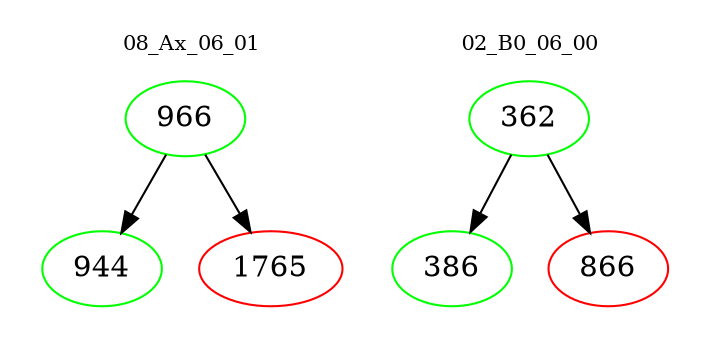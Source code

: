digraph{
subgraph cluster_0 {
color = white
label = "08_Ax_06_01";
fontsize=10;
T0_966 [label="966", color="green"]
T0_966 -> T0_944 [color="black"]
T0_944 [label="944", color="green"]
T0_966 -> T0_1765 [color="black"]
T0_1765 [label="1765", color="red"]
}
subgraph cluster_1 {
color = white
label = "02_B0_06_00";
fontsize=10;
T1_362 [label="362", color="green"]
T1_362 -> T1_386 [color="black"]
T1_386 [label="386", color="green"]
T1_362 -> T1_866 [color="black"]
T1_866 [label="866", color="red"]
}
}
